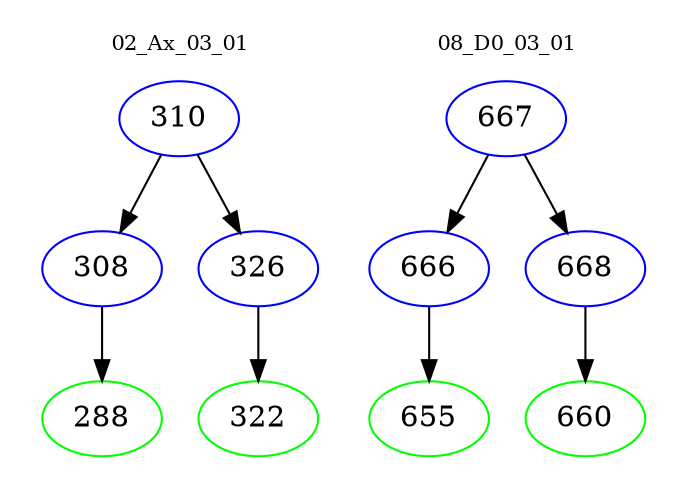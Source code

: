 digraph{
subgraph cluster_0 {
color = white
label = "02_Ax_03_01";
fontsize=10;
T0_310 [label="310", color="blue"]
T0_310 -> T0_308 [color="black"]
T0_308 [label="308", color="blue"]
T0_308 -> T0_288 [color="black"]
T0_288 [label="288", color="green"]
T0_310 -> T0_326 [color="black"]
T0_326 [label="326", color="blue"]
T0_326 -> T0_322 [color="black"]
T0_322 [label="322", color="green"]
}
subgraph cluster_1 {
color = white
label = "08_D0_03_01";
fontsize=10;
T1_667 [label="667", color="blue"]
T1_667 -> T1_666 [color="black"]
T1_666 [label="666", color="blue"]
T1_666 -> T1_655 [color="black"]
T1_655 [label="655", color="green"]
T1_667 -> T1_668 [color="black"]
T1_668 [label="668", color="blue"]
T1_668 -> T1_660 [color="black"]
T1_660 [label="660", color="green"]
}
}
